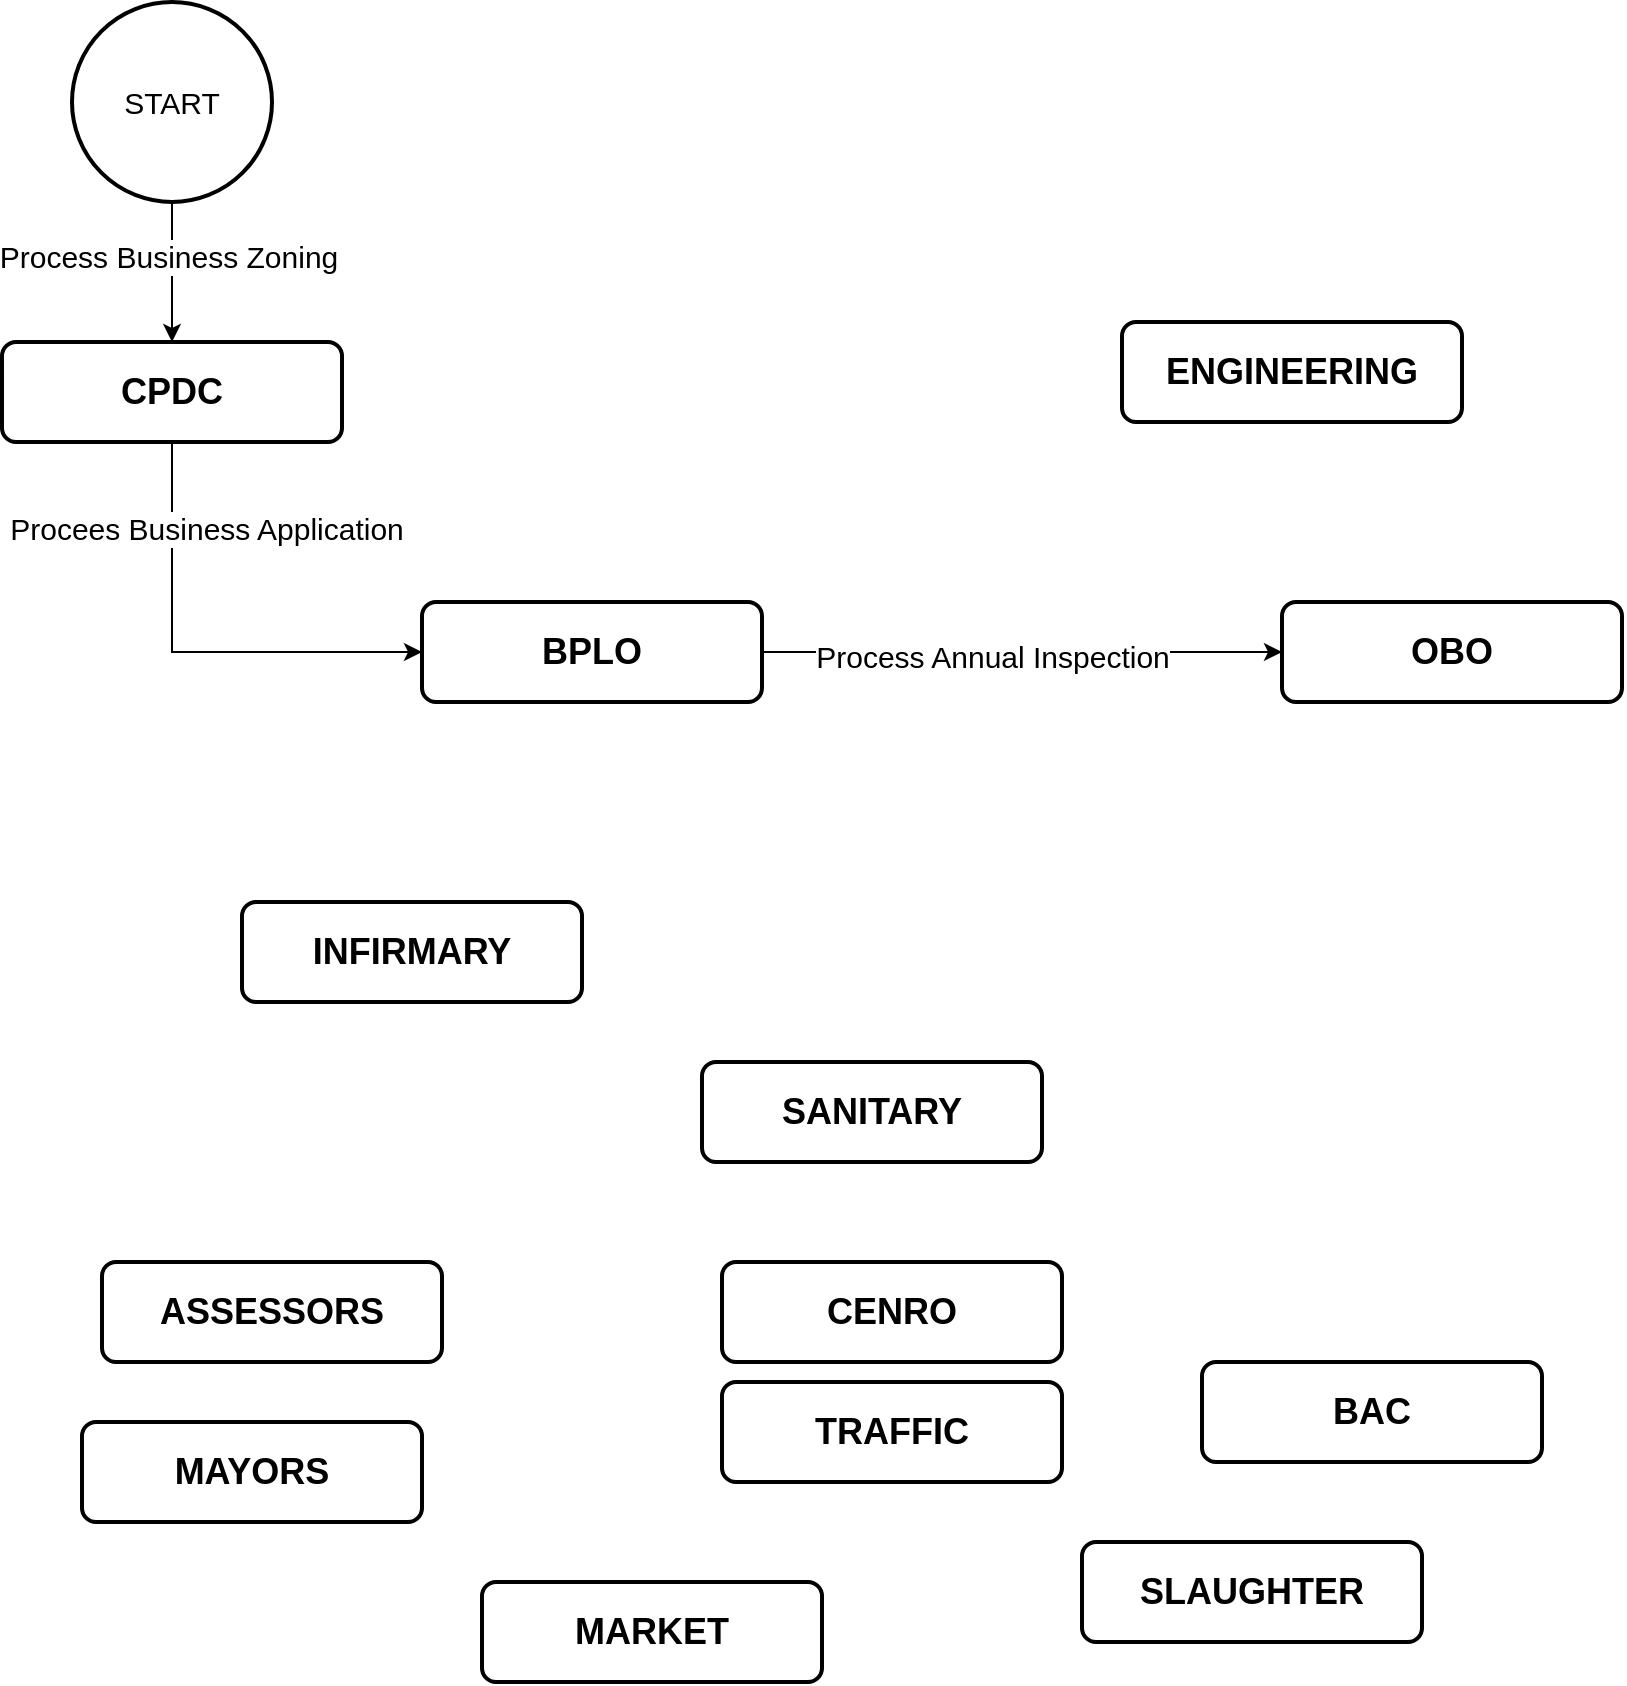 <mxfile version="13.8.5" type="github">
  <diagram id="kgpKYQtTHZ0yAKxKKP6v" name="Page-1">
    <mxGraphModel dx="2119" dy="1771" grid="1" gridSize="10" guides="1" tooltips="1" connect="1" arrows="1" fold="1" page="1" pageScale="1" pageWidth="850" pageHeight="1100" math="0" shadow="0">
      <root>
        <mxCell id="0" />
        <mxCell id="1" parent="0" />
        <mxCell id="x9YALUapwDZKSQAclWl2-197" style="edgeStyle=orthogonalEdgeStyle;rounded=0;orthogonalLoop=1;jettySize=auto;html=1;exitX=1;exitY=0.5;exitDx=0;exitDy=0;entryX=0;entryY=0.5;entryDx=0;entryDy=0;fontSize=15;" edge="1" parent="1" source="x9YALUapwDZKSQAclWl2-172" target="x9YALUapwDZKSQAclWl2-175">
          <mxGeometry relative="1" as="geometry" />
        </mxCell>
        <mxCell id="x9YALUapwDZKSQAclWl2-198" value="Process Annual Inspection" style="edgeLabel;html=1;align=center;verticalAlign=middle;resizable=0;points=[];fontSize=15;" vertex="1" connectable="0" parent="x9YALUapwDZKSQAclWl2-197">
          <mxGeometry x="-0.117" y="-2" relative="1" as="geometry">
            <mxPoint as="offset" />
          </mxGeometry>
        </mxCell>
        <mxCell id="x9YALUapwDZKSQAclWl2-172" value="&lt;h2&gt;BPLO&lt;/h2&gt;" style="rounded=1;whiteSpace=wrap;html=1;absoluteArcSize=1;arcSize=14;strokeWidth=2;" vertex="1" parent="1">
          <mxGeometry x="-600" y="-780" width="170" height="50" as="geometry" />
        </mxCell>
        <mxCell id="x9YALUapwDZKSQAclWl2-190" style="edgeStyle=orthogonalEdgeStyle;rounded=0;orthogonalLoop=1;jettySize=auto;html=1;exitX=0.5;exitY=1;exitDx=0;exitDy=0;entryX=0;entryY=0.5;entryDx=0;entryDy=0;" edge="1" parent="1" source="x9YALUapwDZKSQAclWl2-173" target="x9YALUapwDZKSQAclWl2-172">
          <mxGeometry relative="1" as="geometry" />
        </mxCell>
        <mxCell id="x9YALUapwDZKSQAclWl2-191" value="Procees Business Application" style="edgeLabel;html=1;align=center;verticalAlign=middle;resizable=0;points=[];fontSize=15;" vertex="1" connectable="0" parent="x9YALUapwDZKSQAclWl2-190">
          <mxGeometry x="-0.381" y="26" relative="1" as="geometry">
            <mxPoint x="-9" y="-28" as="offset" />
          </mxGeometry>
        </mxCell>
        <mxCell id="x9YALUapwDZKSQAclWl2-173" value="&lt;h2&gt;CPDC&lt;/h2&gt;" style="rounded=1;whiteSpace=wrap;html=1;absoluteArcSize=1;arcSize=14;strokeWidth=2;" vertex="1" parent="1">
          <mxGeometry x="-810" y="-910" width="170" height="50" as="geometry" />
        </mxCell>
        <mxCell id="x9YALUapwDZKSQAclWl2-174" value="&lt;h2&gt;MAYORS&lt;/h2&gt;" style="rounded=1;whiteSpace=wrap;html=1;absoluteArcSize=1;arcSize=14;strokeWidth=2;" vertex="1" parent="1">
          <mxGeometry x="-770" y="-370" width="170" height="50" as="geometry" />
        </mxCell>
        <mxCell id="x9YALUapwDZKSQAclWl2-175" value="&lt;h2&gt;OBO&lt;/h2&gt;" style="rounded=1;whiteSpace=wrap;html=1;absoluteArcSize=1;arcSize=14;strokeWidth=2;" vertex="1" parent="1">
          <mxGeometry x="-170" y="-780" width="170" height="50" as="geometry" />
        </mxCell>
        <mxCell id="x9YALUapwDZKSQAclWl2-176" value="&lt;h2&gt;ENGINEERING&lt;/h2&gt;" style="rounded=1;whiteSpace=wrap;html=1;absoluteArcSize=1;arcSize=14;strokeWidth=2;" vertex="1" parent="1">
          <mxGeometry x="-250" y="-920" width="170" height="50" as="geometry" />
        </mxCell>
        <mxCell id="x9YALUapwDZKSQAclWl2-179" value="&lt;h2&gt;ASSESSORS&lt;/h2&gt;" style="rounded=1;whiteSpace=wrap;html=1;absoluteArcSize=1;arcSize=14;strokeWidth=2;" vertex="1" parent="1">
          <mxGeometry x="-760" y="-450" width="170" height="50" as="geometry" />
        </mxCell>
        <mxCell id="x9YALUapwDZKSQAclWl2-180" value="&lt;h2&gt;INFIRMARY&lt;/h2&gt;" style="rounded=1;whiteSpace=wrap;html=1;absoluteArcSize=1;arcSize=14;strokeWidth=2;" vertex="1" parent="1">
          <mxGeometry x="-690" y="-630" width="170" height="50" as="geometry" />
        </mxCell>
        <mxCell id="x9YALUapwDZKSQAclWl2-181" value="&lt;h2&gt;SANITARY&lt;/h2&gt;" style="rounded=1;whiteSpace=wrap;html=1;absoluteArcSize=1;arcSize=14;strokeWidth=2;" vertex="1" parent="1">
          <mxGeometry x="-460" y="-550" width="170" height="50" as="geometry" />
        </mxCell>
        <mxCell id="x9YALUapwDZKSQAclWl2-182" value="&lt;h2&gt;CENRO&lt;/h2&gt;" style="rounded=1;whiteSpace=wrap;html=1;absoluteArcSize=1;arcSize=14;strokeWidth=2;" vertex="1" parent="1">
          <mxGeometry x="-450" y="-450" width="170" height="50" as="geometry" />
        </mxCell>
        <mxCell id="x9YALUapwDZKSQAclWl2-184" value="&lt;h2&gt;TRAFFIC&lt;/h2&gt;" style="rounded=1;whiteSpace=wrap;html=1;absoluteArcSize=1;arcSize=14;strokeWidth=2;" vertex="1" parent="1">
          <mxGeometry x="-450" y="-390" width="170" height="50" as="geometry" />
        </mxCell>
        <mxCell id="x9YALUapwDZKSQAclWl2-185" value="&lt;h2&gt;BAC&lt;/h2&gt;" style="rounded=1;whiteSpace=wrap;html=1;absoluteArcSize=1;arcSize=14;strokeWidth=2;" vertex="1" parent="1">
          <mxGeometry x="-210" y="-400" width="170" height="50" as="geometry" />
        </mxCell>
        <mxCell id="x9YALUapwDZKSQAclWl2-186" value="&lt;h2&gt;SLAUGHTER&lt;/h2&gt;" style="rounded=1;whiteSpace=wrap;html=1;absoluteArcSize=1;arcSize=14;strokeWidth=2;" vertex="1" parent="1">
          <mxGeometry x="-270" y="-310" width="170" height="50" as="geometry" />
        </mxCell>
        <mxCell id="x9YALUapwDZKSQAclWl2-187" value="&lt;h2&gt;MARKET&lt;/h2&gt;" style="rounded=1;whiteSpace=wrap;html=1;absoluteArcSize=1;arcSize=14;strokeWidth=2;" vertex="1" parent="1">
          <mxGeometry x="-570" y="-290" width="170" height="50" as="geometry" />
        </mxCell>
        <mxCell id="x9YALUapwDZKSQAclWl2-195" style="edgeStyle=orthogonalEdgeStyle;rounded=0;orthogonalLoop=1;jettySize=auto;html=1;exitX=0.5;exitY=1;exitDx=0;exitDy=0;exitPerimeter=0;entryX=0.5;entryY=0;entryDx=0;entryDy=0;fontSize=15;" edge="1" parent="1" source="x9YALUapwDZKSQAclWl2-194" target="x9YALUapwDZKSQAclWl2-173">
          <mxGeometry relative="1" as="geometry" />
        </mxCell>
        <mxCell id="x9YALUapwDZKSQAclWl2-196" value="Process Business Zoning" style="edgeLabel;html=1;align=center;verticalAlign=middle;resizable=0;points=[];fontSize=15;" vertex="1" connectable="0" parent="x9YALUapwDZKSQAclWl2-195">
          <mxGeometry x="-0.238" y="-2" relative="1" as="geometry">
            <mxPoint as="offset" />
          </mxGeometry>
        </mxCell>
        <mxCell id="x9YALUapwDZKSQAclWl2-194" value="START" style="strokeWidth=2;html=1;shape=mxgraph.flowchart.start_2;whiteSpace=wrap;fontSize=15;" vertex="1" parent="1">
          <mxGeometry x="-775" y="-1080" width="100" height="100" as="geometry" />
        </mxCell>
      </root>
    </mxGraphModel>
  </diagram>
</mxfile>
